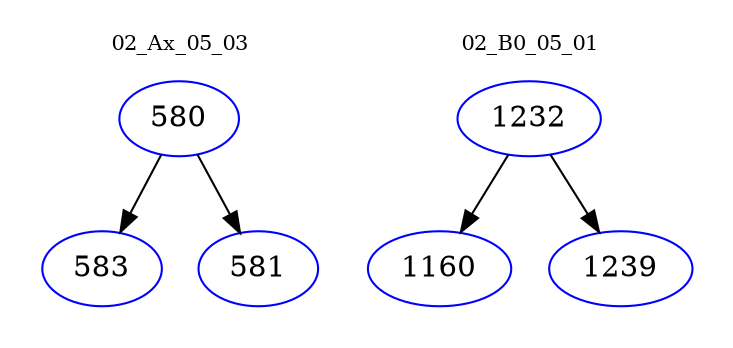 digraph{
subgraph cluster_0 {
color = white
label = "02_Ax_05_03";
fontsize=10;
T0_580 [label="580", color="blue"]
T0_580 -> T0_583 [color="black"]
T0_583 [label="583", color="blue"]
T0_580 -> T0_581 [color="black"]
T0_581 [label="581", color="blue"]
}
subgraph cluster_1 {
color = white
label = "02_B0_05_01";
fontsize=10;
T1_1232 [label="1232", color="blue"]
T1_1232 -> T1_1160 [color="black"]
T1_1160 [label="1160", color="blue"]
T1_1232 -> T1_1239 [color="black"]
T1_1239 [label="1239", color="blue"]
}
}

